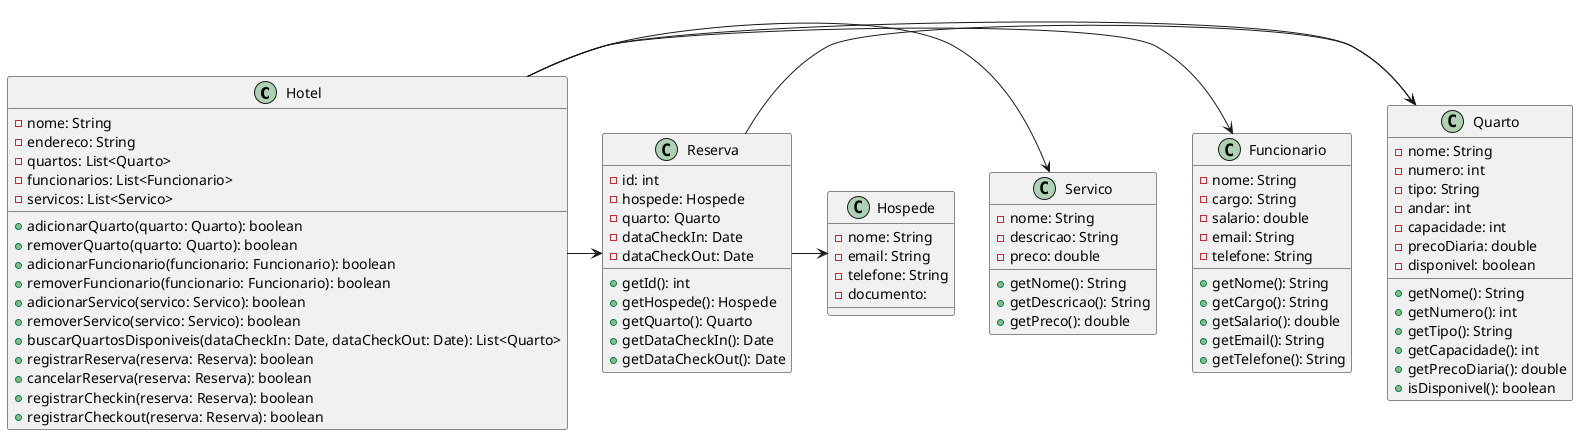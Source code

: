 @startuml
class Hotel {
  -nome: String
  -endereco: String
  -quartos: List<Quarto>
  -funcionarios: List<Funcionario>
  -servicos: List<Servico>
  +adicionarQuarto(quarto: Quarto): boolean
  +removerQuarto(quarto: Quarto): boolean
  +adicionarFuncionario(funcionario: Funcionario): boolean
  +removerFuncionario(funcionario: Funcionario): boolean
  +adicionarServico(servico: Servico): boolean
  +removerServico(servico: Servico): boolean
  +buscarQuartosDisponiveis(dataCheckIn: Date, dataCheckOut: Date): List<Quarto>
  +registrarReserva(reserva: Reserva): boolean
  +cancelarReserva(reserva: Reserva): boolean
  +registrarCheckin(reserva: Reserva): boolean
  +registrarCheckout(reserva: Reserva): boolean
}

class Quarto {
  -nome: String
  -numero: int
  -tipo: String
  -andar: int
  -capacidade: int
  -precoDiaria: double
  -disponivel: boolean
  +getNome(): String
  +getNumero(): int
  +getTipo(): String
  +getCapacidade(): int
  +getPrecoDiaria(): double
  +isDisponivel(): boolean
}

class Reserva {
  -id: int
  -hospede: Hospede
  -quarto: Quarto
  -dataCheckIn: Date
  -dataCheckOut: Date
  +getId(): int
  +getHospede(): Hospede
  +getQuarto(): Quarto
  +getDataCheckIn(): Date
  +getDataCheckOut(): Date
}

class Hospede {
  -nome: String
  -email: String
  -telefone: String
  -documento:
}

class Funcionario {
  -nome: String
  -cargo: String
  -salario: double
  -email: String
  -telefone: String
  +getNome(): String
  +getCargo(): String
  +getSalario(): double
  +getEmail(): String
  +getTelefone(): String
}

class Servico {
  -nome: String
  -descricao: String
  -preco: double
  +getNome(): String
  +getDescricao(): String
  +getPreco(): double
}

Hotel -> Quarto
Hotel -> Funcionario
Hotel -> Servico
Hotel -> Reserva
Reserva -> Hospede
Reserva -> Quarto
@enduml